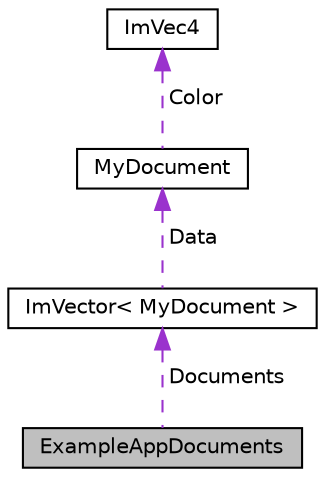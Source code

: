digraph "ExampleAppDocuments"
{
 // LATEX_PDF_SIZE
  edge [fontname="Helvetica",fontsize="10",labelfontname="Helvetica",labelfontsize="10"];
  node [fontname="Helvetica",fontsize="10",shape=record];
  Node1 [label="ExampleAppDocuments",height=0.2,width=0.4,color="black", fillcolor="grey75", style="filled", fontcolor="black",tooltip=" "];
  Node2 -> Node1 [dir="back",color="darkorchid3",fontsize="10",style="dashed",label=" Documents" ,fontname="Helvetica"];
  Node2 [label="ImVector\< MyDocument \>",height=0.2,width=0.4,color="black", fillcolor="white", style="filled",URL="$structImVector.html",tooltip=" "];
  Node3 -> Node2 [dir="back",color="darkorchid3",fontsize="10",style="dashed",label=" Data" ,fontname="Helvetica"];
  Node3 [label="MyDocument",height=0.2,width=0.4,color="black", fillcolor="white", style="filled",URL="$structMyDocument.html",tooltip=" "];
  Node4 -> Node3 [dir="back",color="darkorchid3",fontsize="10",style="dashed",label=" Color" ,fontname="Helvetica"];
  Node4 [label="ImVec4",height=0.2,width=0.4,color="black", fillcolor="white", style="filled",URL="$structImVec4.html",tooltip=" "];
}
